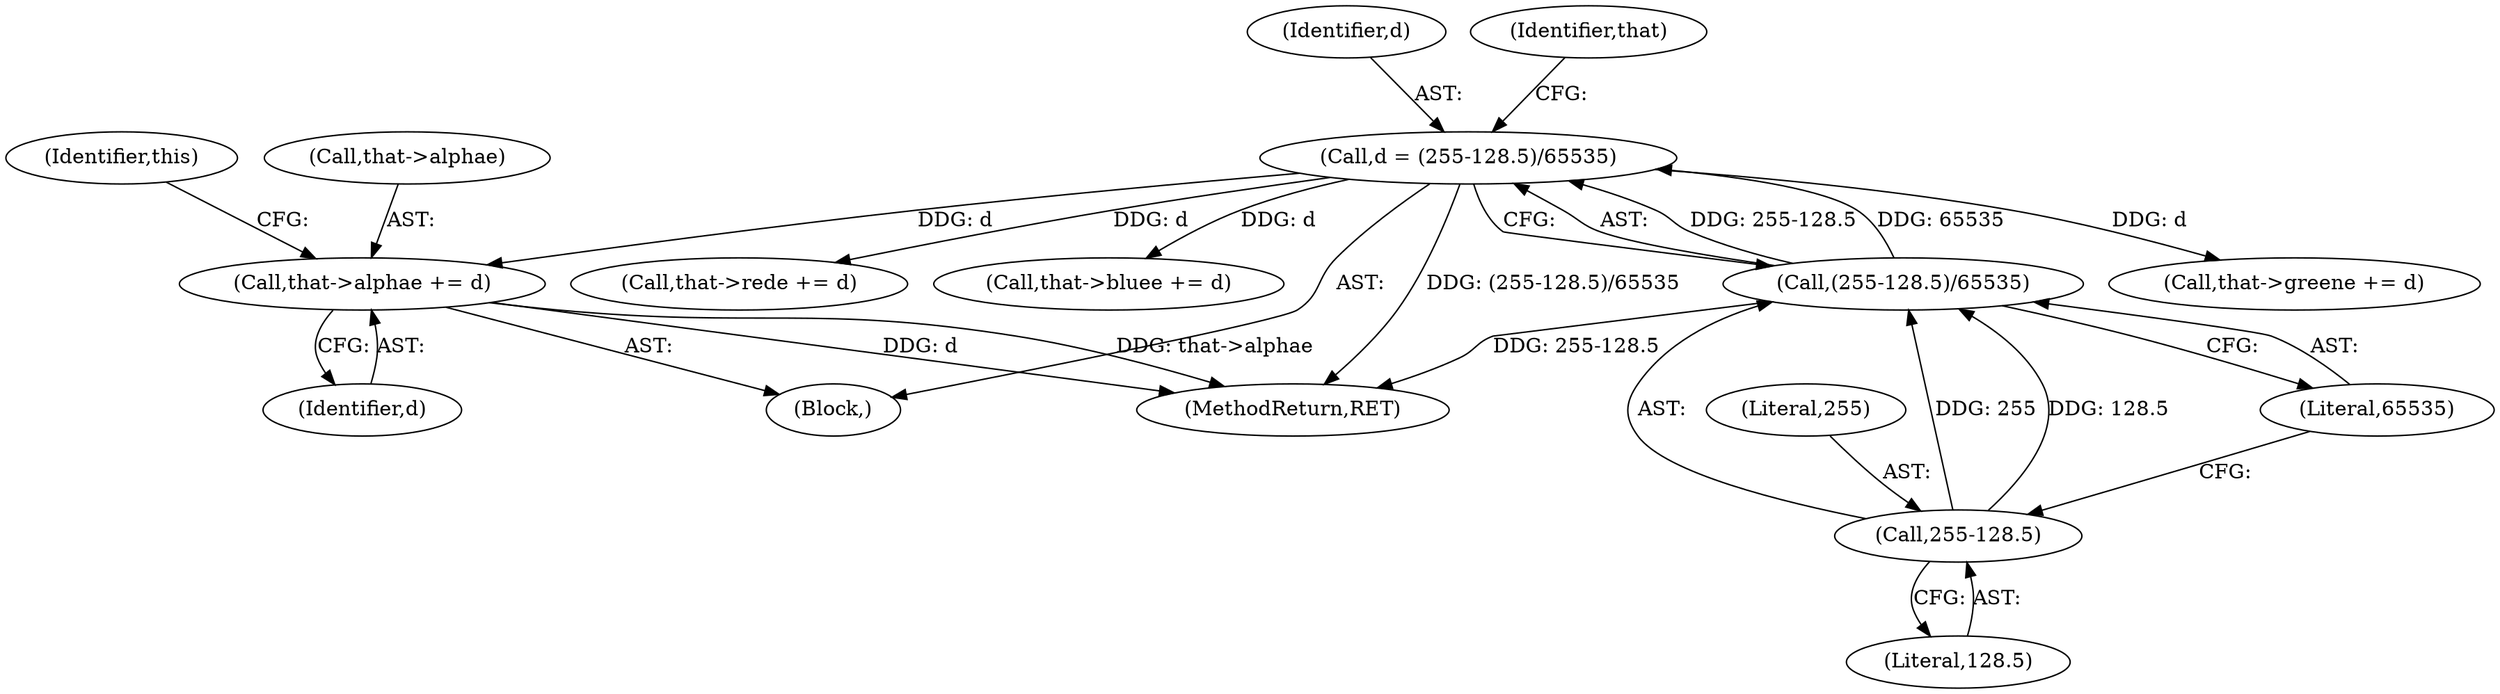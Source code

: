 digraph "0_Android_9d4853418ab2f754c2b63e091c29c5529b8b86ca_83@pointer" {
"1000192" [label="(Call,that->alphae += d)"];
"1000170" [label="(Call,d = (255-128.5)/65535)"];
"1000172" [label="(Call,(255-128.5)/65535)"];
"1000173" [label="(Call,255-128.5)"];
"1000199" [label="(Identifier,this)"];
"1000193" [label="(Call,that->alphae)"];
"1000182" [label="(Call,that->greene += d)"];
"1000204" [label="(MethodReturn,RET)"];
"1000177" [label="(Call,that->rede += d)"];
"1000174" [label="(Literal,255)"];
"1000168" [label="(Block,)"];
"1000175" [label="(Literal,128.5)"];
"1000196" [label="(Identifier,d)"];
"1000170" [label="(Call,d = (255-128.5)/65535)"];
"1000171" [label="(Identifier,d)"];
"1000179" [label="(Identifier,that)"];
"1000187" [label="(Call,that->bluee += d)"];
"1000173" [label="(Call,255-128.5)"];
"1000192" [label="(Call,that->alphae += d)"];
"1000176" [label="(Literal,65535)"];
"1000172" [label="(Call,(255-128.5)/65535)"];
"1000192" -> "1000168"  [label="AST: "];
"1000192" -> "1000196"  [label="CFG: "];
"1000193" -> "1000192"  [label="AST: "];
"1000196" -> "1000192"  [label="AST: "];
"1000199" -> "1000192"  [label="CFG: "];
"1000192" -> "1000204"  [label="DDG: that->alphae"];
"1000192" -> "1000204"  [label="DDG: d"];
"1000170" -> "1000192"  [label="DDG: d"];
"1000170" -> "1000168"  [label="AST: "];
"1000170" -> "1000172"  [label="CFG: "];
"1000171" -> "1000170"  [label="AST: "];
"1000172" -> "1000170"  [label="AST: "];
"1000179" -> "1000170"  [label="CFG: "];
"1000170" -> "1000204"  [label="DDG: (255-128.5)/65535"];
"1000172" -> "1000170"  [label="DDG: 255-128.5"];
"1000172" -> "1000170"  [label="DDG: 65535"];
"1000170" -> "1000177"  [label="DDG: d"];
"1000170" -> "1000182"  [label="DDG: d"];
"1000170" -> "1000187"  [label="DDG: d"];
"1000172" -> "1000176"  [label="CFG: "];
"1000173" -> "1000172"  [label="AST: "];
"1000176" -> "1000172"  [label="AST: "];
"1000172" -> "1000204"  [label="DDG: 255-128.5"];
"1000173" -> "1000172"  [label="DDG: 255"];
"1000173" -> "1000172"  [label="DDG: 128.5"];
"1000173" -> "1000175"  [label="CFG: "];
"1000174" -> "1000173"  [label="AST: "];
"1000175" -> "1000173"  [label="AST: "];
"1000176" -> "1000173"  [label="CFG: "];
}
